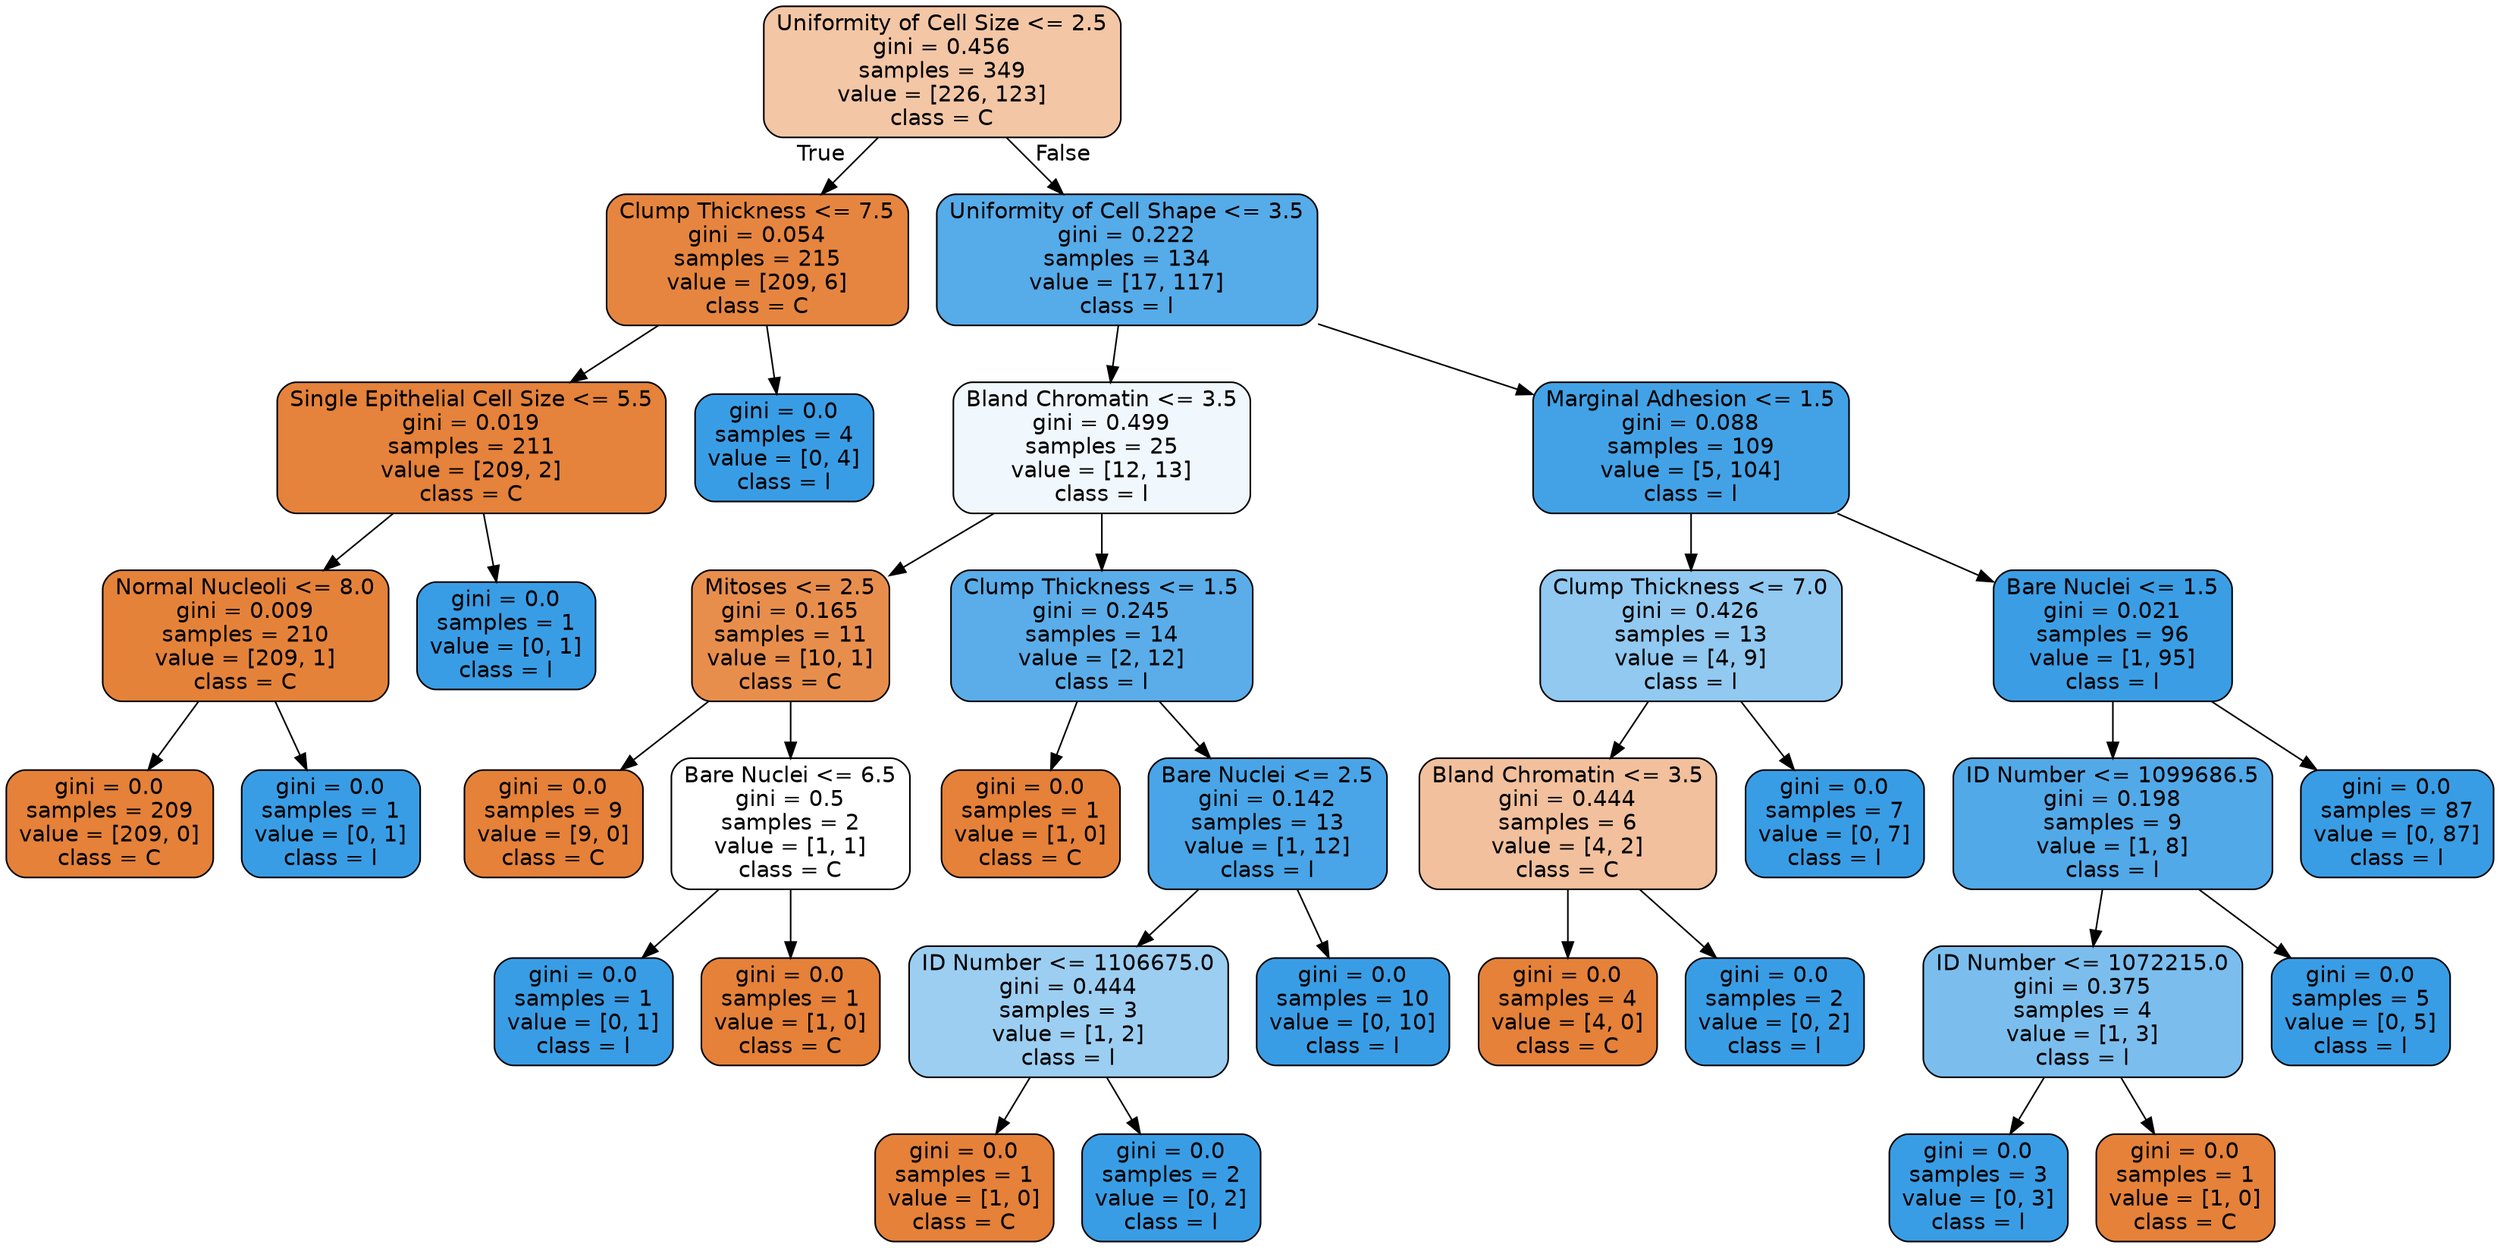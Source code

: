 digraph Tree {
node [shape=box, style="filled, rounded", color="black", fontname=helvetica] ;
edge [fontname=helvetica] ;
0 [label="Uniformity of Cell Size <= 2.5\ngini = 0.456\nsamples = 349\nvalue = [226, 123]\nclass = C", fillcolor="#f3c6a5"] ;
1 [label="Clump Thickness <= 7.5\ngini = 0.054\nsamples = 215\nvalue = [209, 6]\nclass = C", fillcolor="#e6853f"] ;
0 -> 1 [labeldistance=2.5, labelangle=45, headlabel="True"] ;
2 [label="Single Epithelial Cell Size <= 5.5\ngini = 0.019\nsamples = 211\nvalue = [209, 2]\nclass = C", fillcolor="#e5823b"] ;
1 -> 2 ;
3 [label="Normal Nucleoli <= 8.0\ngini = 0.009\nsamples = 210\nvalue = [209, 1]\nclass = C", fillcolor="#e5823a"] ;
2 -> 3 ;
4 [label="gini = 0.0\nsamples = 209\nvalue = [209, 0]\nclass = C", fillcolor="#e58139"] ;
3 -> 4 ;
5 [label="gini = 0.0\nsamples = 1\nvalue = [0, 1]\nclass = l", fillcolor="#399de5"] ;
3 -> 5 ;
6 [label="gini = 0.0\nsamples = 1\nvalue = [0, 1]\nclass = l", fillcolor="#399de5"] ;
2 -> 6 ;
7 [label="gini = 0.0\nsamples = 4\nvalue = [0, 4]\nclass = l", fillcolor="#399de5"] ;
1 -> 7 ;
8 [label="Uniformity of Cell Shape <= 3.5\ngini = 0.222\nsamples = 134\nvalue = [17, 117]\nclass = l", fillcolor="#56abe9"] ;
0 -> 8 [labeldistance=2.5, labelangle=-45, headlabel="False"] ;
9 [label="Bland Chromatin <= 3.5\ngini = 0.499\nsamples = 25\nvalue = [12, 13]\nclass = l", fillcolor="#f0f7fd"] ;
8 -> 9 ;
10 [label="Mitoses <= 2.5\ngini = 0.165\nsamples = 11\nvalue = [10, 1]\nclass = C", fillcolor="#e88e4d"] ;
9 -> 10 ;
11 [label="gini = 0.0\nsamples = 9\nvalue = [9, 0]\nclass = C", fillcolor="#e58139"] ;
10 -> 11 ;
12 [label="Bare Nuclei <= 6.5\ngini = 0.5\nsamples = 2\nvalue = [1, 1]\nclass = C", fillcolor="#ffffff"] ;
10 -> 12 ;
13 [label="gini = 0.0\nsamples = 1\nvalue = [0, 1]\nclass = l", fillcolor="#399de5"] ;
12 -> 13 ;
14 [label="gini = 0.0\nsamples = 1\nvalue = [1, 0]\nclass = C", fillcolor="#e58139"] ;
12 -> 14 ;
15 [label="Clump Thickness <= 1.5\ngini = 0.245\nsamples = 14\nvalue = [2, 12]\nclass = l", fillcolor="#5aade9"] ;
9 -> 15 ;
16 [label="gini = 0.0\nsamples = 1\nvalue = [1, 0]\nclass = C", fillcolor="#e58139"] ;
15 -> 16 ;
17 [label="Bare Nuclei <= 2.5\ngini = 0.142\nsamples = 13\nvalue = [1, 12]\nclass = l", fillcolor="#49a5e7"] ;
15 -> 17 ;
18 [label="ID Number <= 1106675.0\ngini = 0.444\nsamples = 3\nvalue = [1, 2]\nclass = l", fillcolor="#9ccef2"] ;
17 -> 18 ;
19 [label="gini = 0.0\nsamples = 1\nvalue = [1, 0]\nclass = C", fillcolor="#e58139"] ;
18 -> 19 ;
20 [label="gini = 0.0\nsamples = 2\nvalue = [0, 2]\nclass = l", fillcolor="#399de5"] ;
18 -> 20 ;
21 [label="gini = 0.0\nsamples = 10\nvalue = [0, 10]\nclass = l", fillcolor="#399de5"] ;
17 -> 21 ;
22 [label="Marginal Adhesion <= 1.5\ngini = 0.088\nsamples = 109\nvalue = [5, 104]\nclass = l", fillcolor="#43a2e6"] ;
8 -> 22 ;
23 [label="Clump Thickness <= 7.0\ngini = 0.426\nsamples = 13\nvalue = [4, 9]\nclass = l", fillcolor="#91c9f1"] ;
22 -> 23 ;
24 [label="Bland Chromatin <= 3.5\ngini = 0.444\nsamples = 6\nvalue = [4, 2]\nclass = C", fillcolor="#f2c09c"] ;
23 -> 24 ;
25 [label="gini = 0.0\nsamples = 4\nvalue = [4, 0]\nclass = C", fillcolor="#e58139"] ;
24 -> 25 ;
26 [label="gini = 0.0\nsamples = 2\nvalue = [0, 2]\nclass = l", fillcolor="#399de5"] ;
24 -> 26 ;
27 [label="gini = 0.0\nsamples = 7\nvalue = [0, 7]\nclass = l", fillcolor="#399de5"] ;
23 -> 27 ;
28 [label="Bare Nuclei <= 1.5\ngini = 0.021\nsamples = 96\nvalue = [1, 95]\nclass = l", fillcolor="#3b9ee5"] ;
22 -> 28 ;
29 [label="ID Number <= 1099686.5\ngini = 0.198\nsamples = 9\nvalue = [1, 8]\nclass = l", fillcolor="#52a9e8"] ;
28 -> 29 ;
30 [label="ID Number <= 1072215.0\ngini = 0.375\nsamples = 4\nvalue = [1, 3]\nclass = l", fillcolor="#7bbeee"] ;
29 -> 30 ;
31 [label="gini = 0.0\nsamples = 3\nvalue = [0, 3]\nclass = l", fillcolor="#399de5"] ;
30 -> 31 ;
32 [label="gini = 0.0\nsamples = 1\nvalue = [1, 0]\nclass = C", fillcolor="#e58139"] ;
30 -> 32 ;
33 [label="gini = 0.0\nsamples = 5\nvalue = [0, 5]\nclass = l", fillcolor="#399de5"] ;
29 -> 33 ;
34 [label="gini = 0.0\nsamples = 87\nvalue = [0, 87]\nclass = l", fillcolor="#399de5"] ;
28 -> 34 ;
}